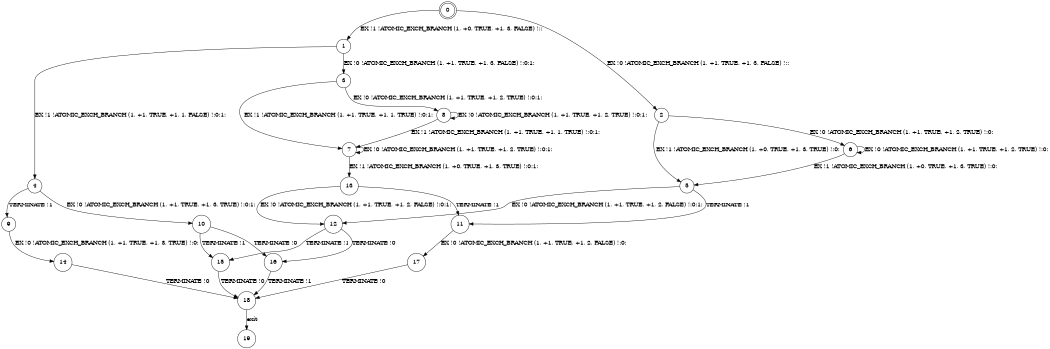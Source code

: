 digraph BCG {
size = "7, 10.5";
center = TRUE;
node [shape = circle];
0 [peripheries = 2];
0 -> 1 [label = "EX !1 !ATOMIC_EXCH_BRANCH (1, +0, TRUE, +1, 3, FALSE) !::"];
0 -> 2 [label = "EX !0 !ATOMIC_EXCH_BRANCH (1, +1, TRUE, +1, 3, FALSE) !::"];
1 -> 3 [label = "EX !0 !ATOMIC_EXCH_BRANCH (1, +1, TRUE, +1, 3, FALSE) !:0:1:"];
1 -> 4 [label = "EX !1 !ATOMIC_EXCH_BRANCH (1, +1, TRUE, +1, 1, FALSE) !:0:1:"];
2 -> 5 [label = "EX !1 !ATOMIC_EXCH_BRANCH (1, +0, TRUE, +1, 3, TRUE) !:0:"];
2 -> 6 [label = "EX !0 !ATOMIC_EXCH_BRANCH (1, +1, TRUE, +1, 2, TRUE) !:0:"];
3 -> 7 [label = "EX !1 !ATOMIC_EXCH_BRANCH (1, +1, TRUE, +1, 1, TRUE) !:0:1:"];
3 -> 8 [label = "EX !0 !ATOMIC_EXCH_BRANCH (1, +1, TRUE, +1, 2, TRUE) !:0:1:"];
4 -> 9 [label = "TERMINATE !1"];
4 -> 10 [label = "EX !0 !ATOMIC_EXCH_BRANCH (1, +1, TRUE, +1, 3, TRUE) !:0:1:"];
5 -> 11 [label = "TERMINATE !1"];
5 -> 12 [label = "EX !0 !ATOMIC_EXCH_BRANCH (1, +1, TRUE, +1, 2, FALSE) !:0:1:"];
6 -> 5 [label = "EX !1 !ATOMIC_EXCH_BRANCH (1, +0, TRUE, +1, 3, TRUE) !:0:"];
6 -> 6 [label = "EX !0 !ATOMIC_EXCH_BRANCH (1, +1, TRUE, +1, 2, TRUE) !:0:"];
7 -> 13 [label = "EX !1 !ATOMIC_EXCH_BRANCH (1, +0, TRUE, +1, 3, TRUE) !:0:1:"];
7 -> 7 [label = "EX !0 !ATOMIC_EXCH_BRANCH (1, +1, TRUE, +1, 2, TRUE) !:0:1:"];
8 -> 7 [label = "EX !1 !ATOMIC_EXCH_BRANCH (1, +1, TRUE, +1, 1, TRUE) !:0:1:"];
8 -> 8 [label = "EX !0 !ATOMIC_EXCH_BRANCH (1, +1, TRUE, +1, 2, TRUE) !:0:1:"];
9 -> 14 [label = "EX !0 !ATOMIC_EXCH_BRANCH (1, +1, TRUE, +1, 3, TRUE) !:0:"];
10 -> 15 [label = "TERMINATE !1"];
10 -> 16 [label = "TERMINATE !0"];
11 -> 17 [label = "EX !0 !ATOMIC_EXCH_BRANCH (1, +1, TRUE, +1, 2, FALSE) !:0:"];
12 -> 15 [label = "TERMINATE !1"];
12 -> 16 [label = "TERMINATE !0"];
13 -> 11 [label = "TERMINATE !1"];
13 -> 12 [label = "EX !0 !ATOMIC_EXCH_BRANCH (1, +1, TRUE, +1, 2, FALSE) !:0:1:"];
14 -> 18 [label = "TERMINATE !0"];
15 -> 18 [label = "TERMINATE !0"];
16 -> 18 [label = "TERMINATE !1"];
17 -> 18 [label = "TERMINATE !0"];
18 -> 19 [label = "exit"];
}

